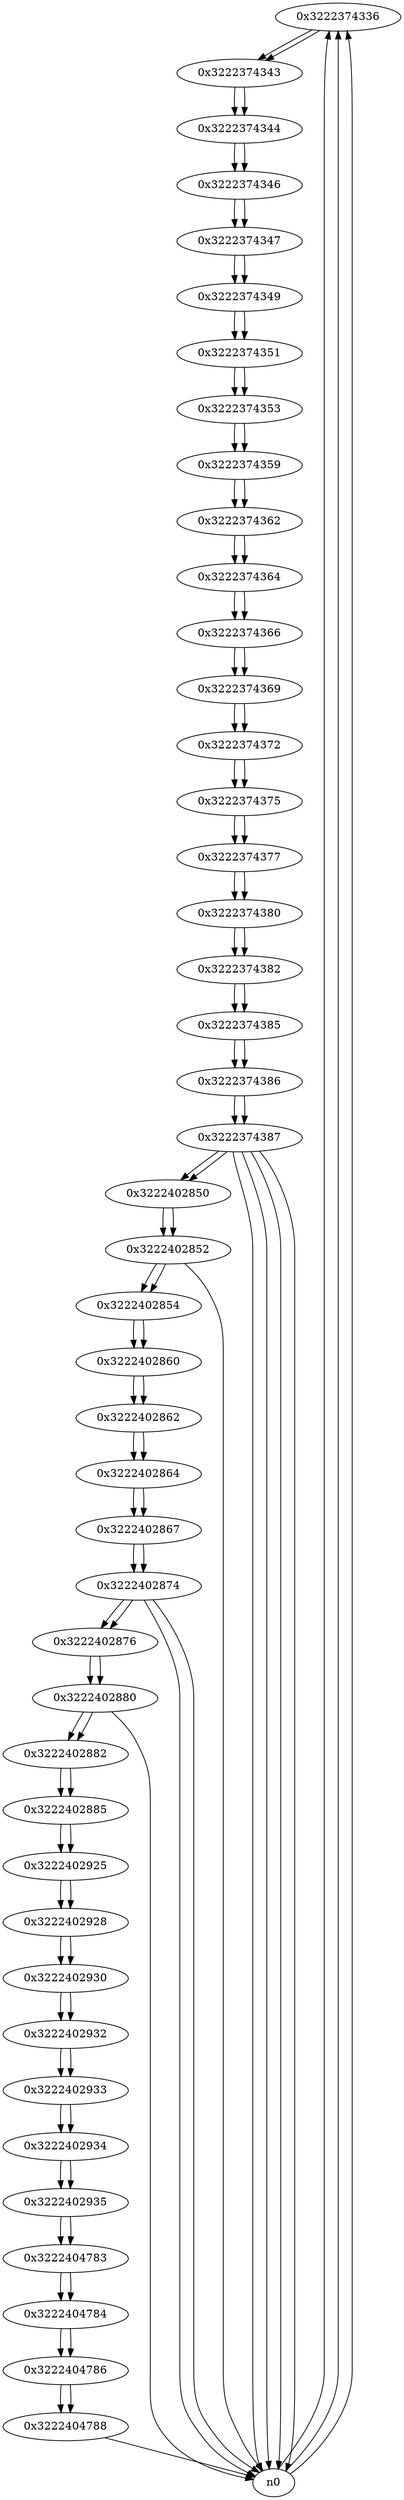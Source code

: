 digraph G{
/* nodes */
  n1 [label="0x3222374336"]
  n2 [label="0x3222374343"]
  n3 [label="0x3222374344"]
  n4 [label="0x3222374346"]
  n5 [label="0x3222374347"]
  n6 [label="0x3222374349"]
  n7 [label="0x3222374351"]
  n8 [label="0x3222374353"]
  n9 [label="0x3222374359"]
  n10 [label="0x3222374362"]
  n11 [label="0x3222374364"]
  n12 [label="0x3222374366"]
  n13 [label="0x3222374369"]
  n14 [label="0x3222374372"]
  n15 [label="0x3222374375"]
  n16 [label="0x3222374377"]
  n17 [label="0x3222374380"]
  n18 [label="0x3222374382"]
  n19 [label="0x3222374385"]
  n20 [label="0x3222374386"]
  n21 [label="0x3222374387"]
  n22 [label="0x3222402850"]
  n23 [label="0x3222402852"]
  n24 [label="0x3222402854"]
  n25 [label="0x3222402860"]
  n26 [label="0x3222402862"]
  n27 [label="0x3222402864"]
  n28 [label="0x3222402867"]
  n29 [label="0x3222402874"]
  n30 [label="0x3222402876"]
  n31 [label="0x3222402880"]
  n32 [label="0x3222402882"]
  n33 [label="0x3222402885"]
  n34 [label="0x3222402925"]
  n35 [label="0x3222402928"]
  n36 [label="0x3222402930"]
  n37 [label="0x3222402932"]
  n38 [label="0x3222402933"]
  n39 [label="0x3222402934"]
  n40 [label="0x3222402935"]
  n41 [label="0x3222404783"]
  n42 [label="0x3222404784"]
  n43 [label="0x3222404786"]
  n44 [label="0x3222404788"]
/* edges */
n1 -> n2;
n0 -> n1;
n0 -> n1;
n0 -> n1;
n2 -> n3;
n1 -> n2;
n3 -> n4;
n2 -> n3;
n4 -> n5;
n3 -> n4;
n5 -> n6;
n4 -> n5;
n6 -> n7;
n5 -> n6;
n7 -> n8;
n6 -> n7;
n8 -> n9;
n7 -> n8;
n9 -> n10;
n8 -> n9;
n10 -> n11;
n9 -> n10;
n11 -> n12;
n10 -> n11;
n12 -> n13;
n11 -> n12;
n13 -> n14;
n12 -> n13;
n14 -> n15;
n13 -> n14;
n15 -> n16;
n14 -> n15;
n16 -> n17;
n15 -> n16;
n17 -> n18;
n16 -> n17;
n18 -> n19;
n17 -> n18;
n19 -> n20;
n18 -> n19;
n20 -> n21;
n19 -> n20;
n21 -> n22;
n21 -> n0;
n21 -> n0;
n21 -> n0;
n21 -> n0;
n20 -> n21;
n22 -> n23;
n21 -> n22;
n23 -> n24;
n23 -> n0;
n22 -> n23;
n24 -> n25;
n23 -> n24;
n25 -> n26;
n24 -> n25;
n26 -> n27;
n25 -> n26;
n27 -> n28;
n26 -> n27;
n28 -> n29;
n27 -> n28;
n29 -> n30;
n29 -> n0;
n29 -> n0;
n28 -> n29;
n30 -> n31;
n29 -> n30;
n31 -> n32;
n31 -> n0;
n30 -> n31;
n32 -> n33;
n31 -> n32;
n33 -> n34;
n32 -> n33;
n34 -> n35;
n33 -> n34;
n35 -> n36;
n34 -> n35;
n36 -> n37;
n35 -> n36;
n37 -> n38;
n36 -> n37;
n38 -> n39;
n37 -> n38;
n39 -> n40;
n38 -> n39;
n40 -> n41;
n39 -> n40;
n41 -> n42;
n40 -> n41;
n42 -> n43;
n41 -> n42;
n43 -> n44;
n42 -> n43;
n44 -> n0;
n43 -> n44;
}
